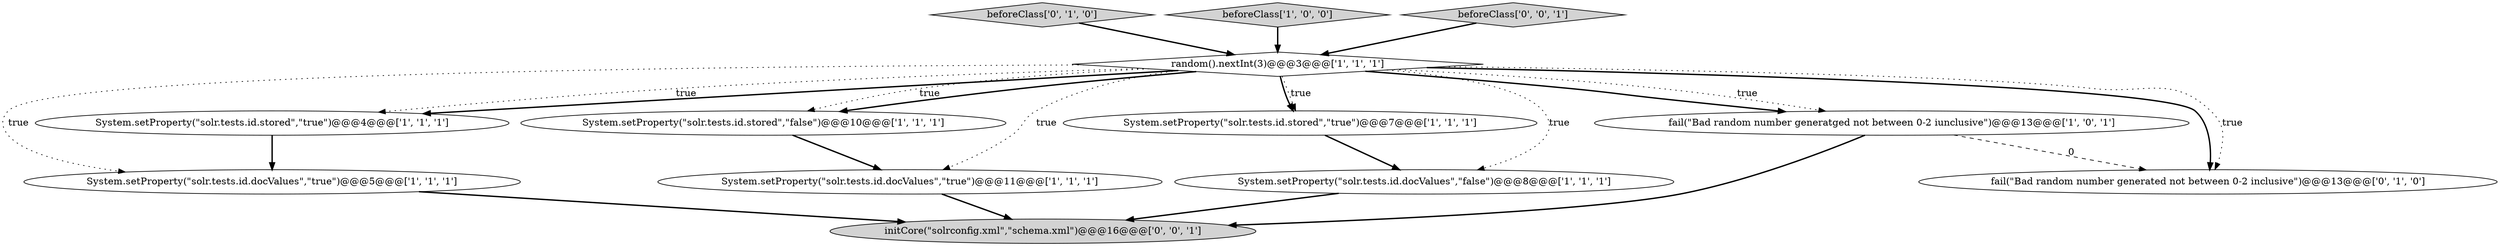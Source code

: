 digraph {
0 [style = filled, label = "System.setProperty(\"solr.tests.id.stored\",\"true\")@@@4@@@['1', '1', '1']", fillcolor = white, shape = ellipse image = "AAA0AAABBB1BBB"];
10 [style = filled, label = "beforeClass['0', '1', '0']", fillcolor = lightgray, shape = diamond image = "AAA0AAABBB2BBB"];
4 [style = filled, label = "System.setProperty(\"solr.tests.id.docValues\",\"true\")@@@11@@@['1', '1', '1']", fillcolor = white, shape = ellipse image = "AAA0AAABBB1BBB"];
1 [style = filled, label = "System.setProperty(\"solr.tests.id.docValues\",\"true\")@@@5@@@['1', '1', '1']", fillcolor = white, shape = ellipse image = "AAA0AAABBB1BBB"];
3 [style = filled, label = "beforeClass['1', '0', '0']", fillcolor = lightgray, shape = diamond image = "AAA0AAABBB1BBB"];
5 [style = filled, label = "System.setProperty(\"solr.tests.id.docValues\",\"false\")@@@8@@@['1', '1', '1']", fillcolor = white, shape = ellipse image = "AAA0AAABBB1BBB"];
7 [style = filled, label = "random().nextInt(3)@@@3@@@['1', '1', '1']", fillcolor = white, shape = diamond image = "AAA0AAABBB1BBB"];
2 [style = filled, label = "fail(\"Bad random number generatged not between 0-2 iunclusive\")@@@13@@@['1', '0', '1']", fillcolor = white, shape = ellipse image = "AAA0AAABBB1BBB"];
12 [style = filled, label = "initCore(\"solrconfig.xml\",\"schema.xml\")@@@16@@@['0', '0', '1']", fillcolor = lightgray, shape = ellipse image = "AAA0AAABBB3BBB"];
8 [style = filled, label = "System.setProperty(\"solr.tests.id.stored\",\"false\")@@@10@@@['1', '1', '1']", fillcolor = white, shape = ellipse image = "AAA0AAABBB1BBB"];
9 [style = filled, label = "fail(\"Bad random number generated not between 0-2 inclusive\")@@@13@@@['0', '1', '0']", fillcolor = white, shape = ellipse image = "AAA1AAABBB2BBB"];
6 [style = filled, label = "System.setProperty(\"solr.tests.id.stored\",\"true\")@@@7@@@['1', '1', '1']", fillcolor = white, shape = ellipse image = "AAA0AAABBB1BBB"];
11 [style = filled, label = "beforeClass['0', '0', '1']", fillcolor = lightgray, shape = diamond image = "AAA0AAABBB3BBB"];
7->2 [style = dotted, label="true"];
7->4 [style = dotted, label="true"];
7->8 [style = bold, label=""];
8->4 [style = bold, label=""];
7->9 [style = bold, label=""];
1->12 [style = bold, label=""];
7->8 [style = dotted, label="true"];
7->6 [style = bold, label=""];
2->9 [style = dashed, label="0"];
7->1 [style = dotted, label="true"];
3->7 [style = bold, label=""];
7->9 [style = dotted, label="true"];
0->1 [style = bold, label=""];
7->6 [style = dotted, label="true"];
11->7 [style = bold, label=""];
7->5 [style = dotted, label="true"];
10->7 [style = bold, label=""];
7->0 [style = bold, label=""];
4->12 [style = bold, label=""];
6->5 [style = bold, label=""];
7->0 [style = dotted, label="true"];
5->12 [style = bold, label=""];
2->12 [style = bold, label=""];
7->2 [style = bold, label=""];
}
